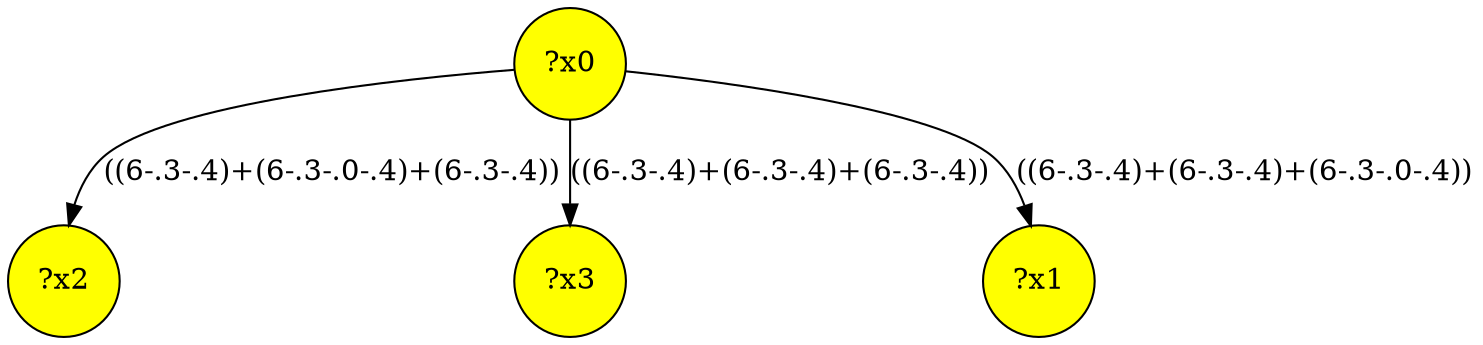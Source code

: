 digraph g {
	x0 [fillcolor="yellow", style="filled," shape=circle, label="?x0"];
	x2 [fillcolor="yellow", style="filled," shape=circle, label="?x2"];
	x3 [fillcolor="yellow", style="filled," shape=circle, label="?x3"];
	x1 [fillcolor="yellow", style="filled," shape=circle, label="?x1"];
	x0 -> x1 [label="((6-.3-.4)+(6-.3-.4)+(6-.3-.0-.4))"];
	x0 -> x2 [label="((6-.3-.4)+(6-.3-.0-.4)+(6-.3-.4))"];
	x0 -> x3 [label="((6-.3-.4)+(6-.3-.4)+(6-.3-.4))"];
}
